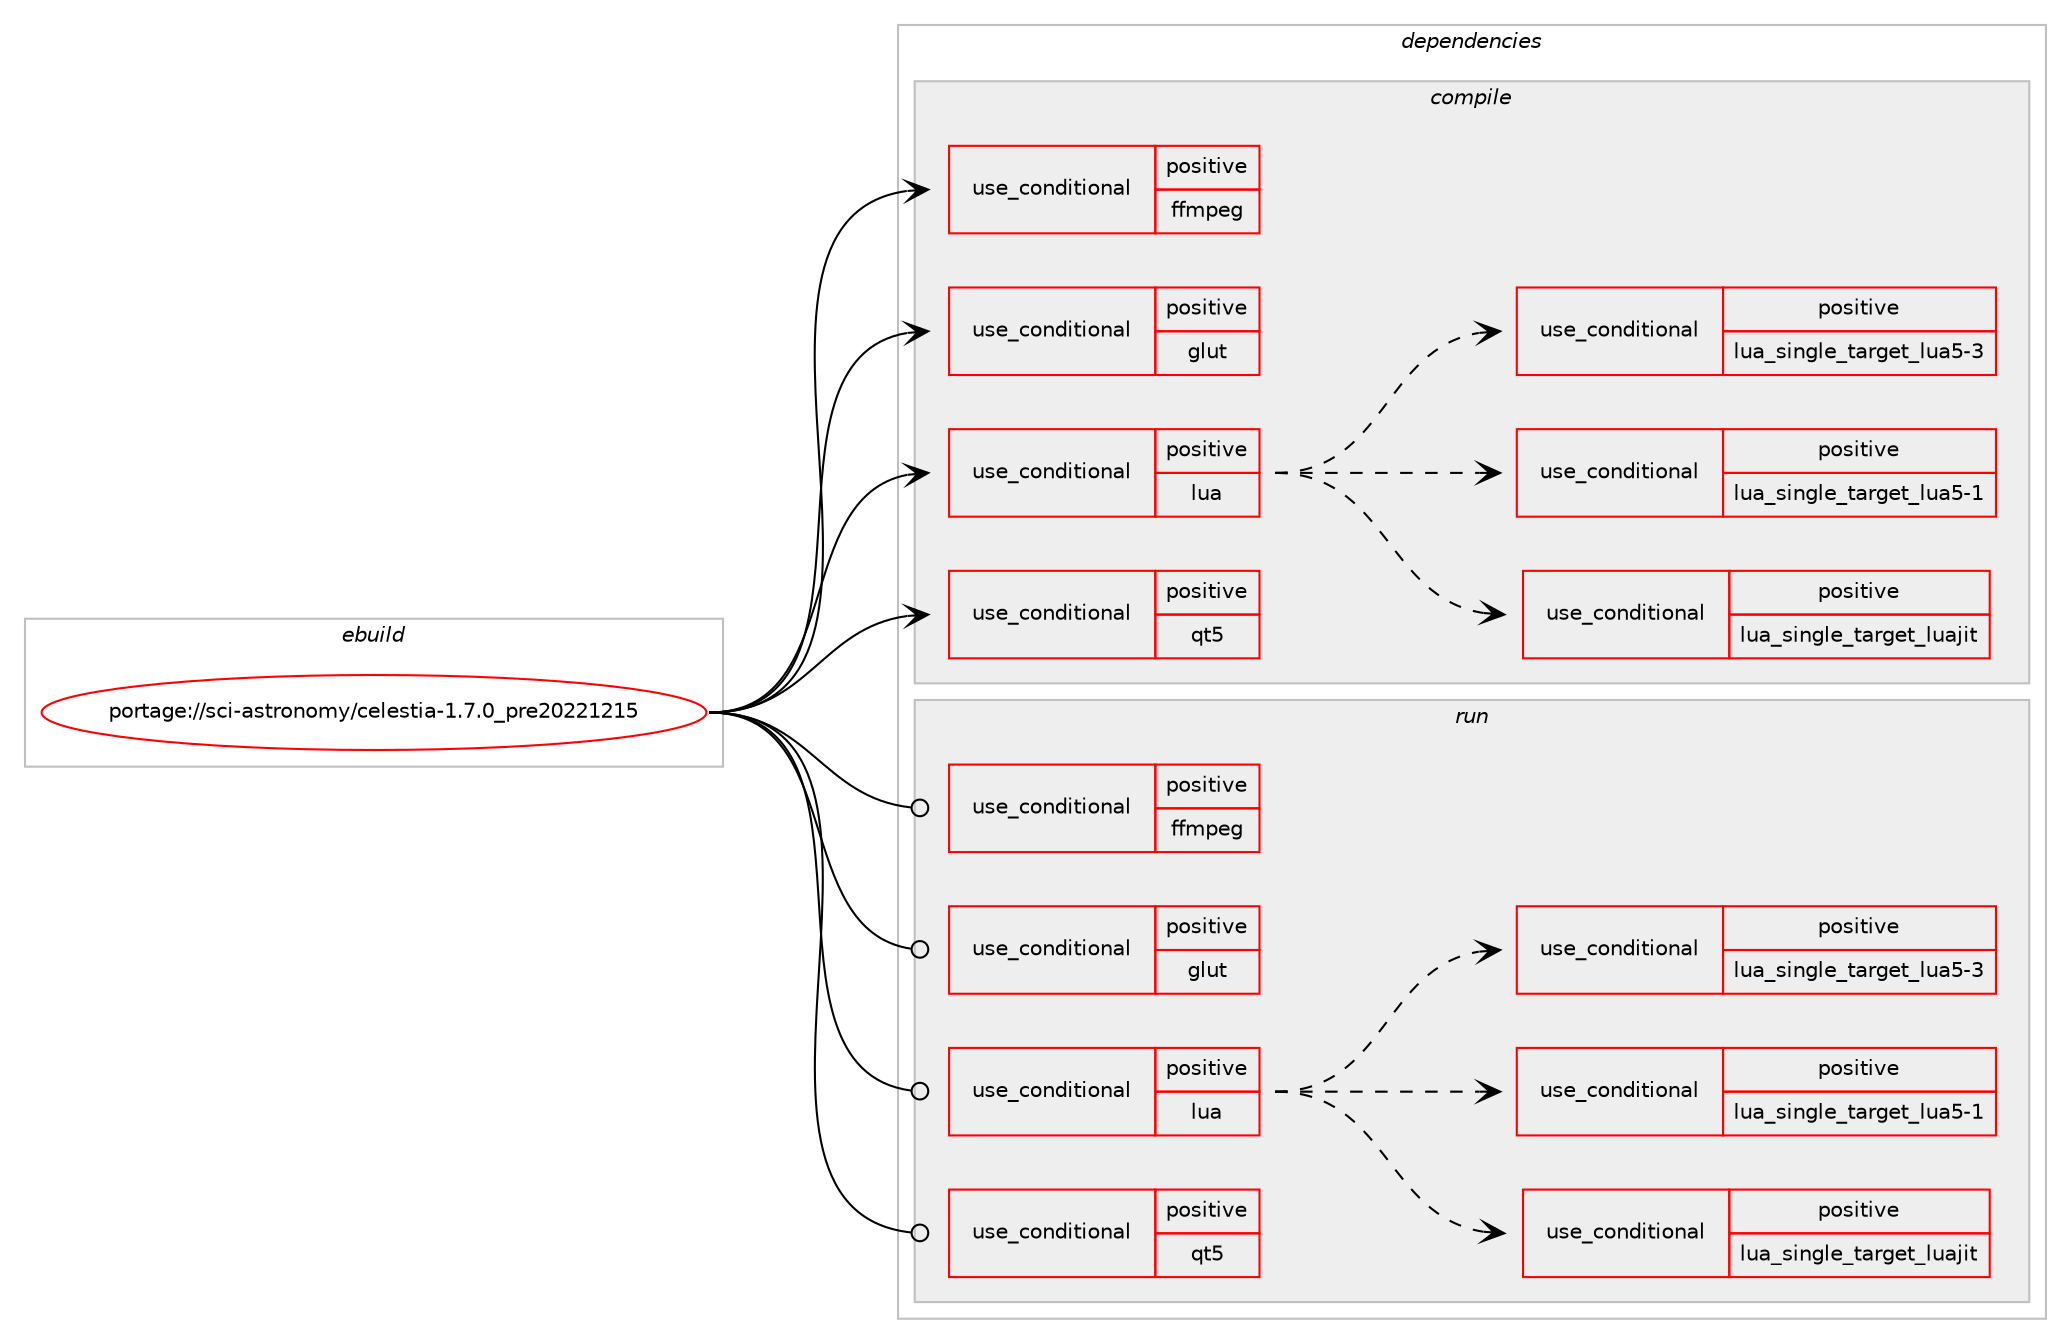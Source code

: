digraph prolog {

# *************
# Graph options
# *************

newrank=true;
concentrate=true;
compound=true;
graph [rankdir=LR,fontname=Helvetica,fontsize=10,ranksep=1.5];#, ranksep=2.5, nodesep=0.2];
edge  [arrowhead=vee];
node  [fontname=Helvetica,fontsize=10];

# **********
# The ebuild
# **********

subgraph cluster_leftcol {
color=gray;
rank=same;
label=<<i>ebuild</i>>;
id [label="portage://sci-astronomy/celestia-1.7.0_pre20221215", color=red, width=4, href="../sci-astronomy/celestia-1.7.0_pre20221215.svg"];
}

# ****************
# The dependencies
# ****************

subgraph cluster_midcol {
color=gray;
label=<<i>dependencies</i>>;
subgraph cluster_compile {
fillcolor="#eeeeee";
style=filled;
label=<<i>compile</i>>;
subgraph cond101065 {
dependency197253 [label=<<TABLE BORDER="0" CELLBORDER="1" CELLSPACING="0" CELLPADDING="4"><TR><TD ROWSPAN="3" CELLPADDING="10">use_conditional</TD></TR><TR><TD>positive</TD></TR><TR><TD>ffmpeg</TD></TR></TABLE>>, shape=none, color=red];
# *** BEGIN UNKNOWN DEPENDENCY TYPE (TODO) ***
# dependency197253 -> package_dependency(portage://sci-astronomy/celestia-1.7.0_pre20221215,install,no,media-video,ffmpeg,none,[,,],[slot(0)],[])
# *** END UNKNOWN DEPENDENCY TYPE (TODO) ***

}
id:e -> dependency197253:w [weight=20,style="solid",arrowhead="vee"];
subgraph cond101066 {
dependency197254 [label=<<TABLE BORDER="0" CELLBORDER="1" CELLSPACING="0" CELLPADDING="4"><TR><TD ROWSPAN="3" CELLPADDING="10">use_conditional</TD></TR><TR><TD>positive</TD></TR><TR><TD>glut</TD></TR></TABLE>>, shape=none, color=red];
# *** BEGIN UNKNOWN DEPENDENCY TYPE (TODO) ***
# dependency197254 -> package_dependency(portage://sci-astronomy/celestia-1.7.0_pre20221215,install,no,media-libs,freeglut,none,[,,],[],[])
# *** END UNKNOWN DEPENDENCY TYPE (TODO) ***

}
id:e -> dependency197254:w [weight=20,style="solid",arrowhead="vee"];
subgraph cond101067 {
dependency197255 [label=<<TABLE BORDER="0" CELLBORDER="1" CELLSPACING="0" CELLPADDING="4"><TR><TD ROWSPAN="3" CELLPADDING="10">use_conditional</TD></TR><TR><TD>positive</TD></TR><TR><TD>lua</TD></TR></TABLE>>, shape=none, color=red];
subgraph cond101068 {
dependency197256 [label=<<TABLE BORDER="0" CELLBORDER="1" CELLSPACING="0" CELLPADDING="4"><TR><TD ROWSPAN="3" CELLPADDING="10">use_conditional</TD></TR><TR><TD>positive</TD></TR><TR><TD>lua_single_target_luajit</TD></TR></TABLE>>, shape=none, color=red];
# *** BEGIN UNKNOWN DEPENDENCY TYPE (TODO) ***
# dependency197256 -> package_dependency(portage://sci-astronomy/celestia-1.7.0_pre20221215,install,no,dev-lang,luajit,none,[,,],any_same_slot,[])
# *** END UNKNOWN DEPENDENCY TYPE (TODO) ***

}
dependency197255:e -> dependency197256:w [weight=20,style="dashed",arrowhead="vee"];
subgraph cond101069 {
dependency197257 [label=<<TABLE BORDER="0" CELLBORDER="1" CELLSPACING="0" CELLPADDING="4"><TR><TD ROWSPAN="3" CELLPADDING="10">use_conditional</TD></TR><TR><TD>positive</TD></TR><TR><TD>lua_single_target_lua5-1</TD></TR></TABLE>>, shape=none, color=red];
# *** BEGIN UNKNOWN DEPENDENCY TYPE (TODO) ***
# dependency197257 -> package_dependency(portage://sci-astronomy/celestia-1.7.0_pre20221215,install,no,dev-lang,lua,none,[,,],[slot(5.1)],[])
# *** END UNKNOWN DEPENDENCY TYPE (TODO) ***

}
dependency197255:e -> dependency197257:w [weight=20,style="dashed",arrowhead="vee"];
subgraph cond101070 {
dependency197258 [label=<<TABLE BORDER="0" CELLBORDER="1" CELLSPACING="0" CELLPADDING="4"><TR><TD ROWSPAN="3" CELLPADDING="10">use_conditional</TD></TR><TR><TD>positive</TD></TR><TR><TD>lua_single_target_lua5-3</TD></TR></TABLE>>, shape=none, color=red];
# *** BEGIN UNKNOWN DEPENDENCY TYPE (TODO) ***
# dependency197258 -> package_dependency(portage://sci-astronomy/celestia-1.7.0_pre20221215,install,no,dev-lang,lua,none,[,,],[slot(5.3)],[])
# *** END UNKNOWN DEPENDENCY TYPE (TODO) ***

}
dependency197255:e -> dependency197258:w [weight=20,style="dashed",arrowhead="vee"];
}
id:e -> dependency197255:w [weight=20,style="solid",arrowhead="vee"];
subgraph cond101071 {
dependency197259 [label=<<TABLE BORDER="0" CELLBORDER="1" CELLSPACING="0" CELLPADDING="4"><TR><TD ROWSPAN="3" CELLPADDING="10">use_conditional</TD></TR><TR><TD>positive</TD></TR><TR><TD>qt5</TD></TR></TABLE>>, shape=none, color=red];
# *** BEGIN UNKNOWN DEPENDENCY TYPE (TODO) ***
# dependency197259 -> package_dependency(portage://sci-astronomy/celestia-1.7.0_pre20221215,install,no,dev-qt,qtcore,none,[,,],[slot(5)],[])
# *** END UNKNOWN DEPENDENCY TYPE (TODO) ***

# *** BEGIN UNKNOWN DEPENDENCY TYPE (TODO) ***
# dependency197259 -> package_dependency(portage://sci-astronomy/celestia-1.7.0_pre20221215,install,no,dev-qt,qtgui,none,[,,],[slot(5)],[])
# *** END UNKNOWN DEPENDENCY TYPE (TODO) ***

# *** BEGIN UNKNOWN DEPENDENCY TYPE (TODO) ***
# dependency197259 -> package_dependency(portage://sci-astronomy/celestia-1.7.0_pre20221215,install,no,dev-qt,qtopengl,none,[,,],[slot(5)],[])
# *** END UNKNOWN DEPENDENCY TYPE (TODO) ***

# *** BEGIN UNKNOWN DEPENDENCY TYPE (TODO) ***
# dependency197259 -> package_dependency(portage://sci-astronomy/celestia-1.7.0_pre20221215,install,no,dev-qt,qtwidgets,none,[,,],[slot(5)],[])
# *** END UNKNOWN DEPENDENCY TYPE (TODO) ***

}
id:e -> dependency197259:w [weight=20,style="solid",arrowhead="vee"];
# *** BEGIN UNKNOWN DEPENDENCY TYPE (TODO) ***
# id -> package_dependency(portage://sci-astronomy/celestia-1.7.0_pre20221215,install,no,dev-libs,libfmt,none,[,,],any_same_slot,[])
# *** END UNKNOWN DEPENDENCY TYPE (TODO) ***

# *** BEGIN UNKNOWN DEPENDENCY TYPE (TODO) ***
# id -> package_dependency(portage://sci-astronomy/celestia-1.7.0_pre20221215,install,no,media-libs,glew,none,[,,],[slot(0),equal],[])
# *** END UNKNOWN DEPENDENCY TYPE (TODO) ***

# *** BEGIN UNKNOWN DEPENDENCY TYPE (TODO) ***
# id -> package_dependency(portage://sci-astronomy/celestia-1.7.0_pre20221215,install,no,media-libs,libepoxy,none,[,,],[],[])
# *** END UNKNOWN DEPENDENCY TYPE (TODO) ***

# *** BEGIN UNKNOWN DEPENDENCY TYPE (TODO) ***
# id -> package_dependency(portage://sci-astronomy/celestia-1.7.0_pre20221215,install,no,media-libs,libjpeg-turbo,none,[,,],[slot(0),equal],[])
# *** END UNKNOWN DEPENDENCY TYPE (TODO) ***

# *** BEGIN UNKNOWN DEPENDENCY TYPE (TODO) ***
# id -> package_dependency(portage://sci-astronomy/celestia-1.7.0_pre20221215,install,no,media-libs,libpng,none,[,,],[slot(0),equal],[])
# *** END UNKNOWN DEPENDENCY TYPE (TODO) ***

# *** BEGIN UNKNOWN DEPENDENCY TYPE (TODO) ***
# id -> package_dependency(portage://sci-astronomy/celestia-1.7.0_pre20221215,install,no,sys-libs,zlib,none,[,,],any_same_slot,[])
# *** END UNKNOWN DEPENDENCY TYPE (TODO) ***

# *** BEGIN UNKNOWN DEPENDENCY TYPE (TODO) ***
# id -> package_dependency(portage://sci-astronomy/celestia-1.7.0_pre20221215,install,no,virtual,glu,none,[,,],[],[])
# *** END UNKNOWN DEPENDENCY TYPE (TODO) ***

# *** BEGIN UNKNOWN DEPENDENCY TYPE (TODO) ***
# id -> package_dependency(portage://sci-astronomy/celestia-1.7.0_pre20221215,install,no,virtual,opengl,none,[,,],[],[])
# *** END UNKNOWN DEPENDENCY TYPE (TODO) ***

}
subgraph cluster_compileandrun {
fillcolor="#eeeeee";
style=filled;
label=<<i>compile and run</i>>;
}
subgraph cluster_run {
fillcolor="#eeeeee";
style=filled;
label=<<i>run</i>>;
subgraph cond101072 {
dependency197260 [label=<<TABLE BORDER="0" CELLBORDER="1" CELLSPACING="0" CELLPADDING="4"><TR><TD ROWSPAN="3" CELLPADDING="10">use_conditional</TD></TR><TR><TD>positive</TD></TR><TR><TD>ffmpeg</TD></TR></TABLE>>, shape=none, color=red];
# *** BEGIN UNKNOWN DEPENDENCY TYPE (TODO) ***
# dependency197260 -> package_dependency(portage://sci-astronomy/celestia-1.7.0_pre20221215,run,no,media-video,ffmpeg,none,[,,],[slot(0)],[])
# *** END UNKNOWN DEPENDENCY TYPE (TODO) ***

}
id:e -> dependency197260:w [weight=20,style="solid",arrowhead="odot"];
subgraph cond101073 {
dependency197261 [label=<<TABLE BORDER="0" CELLBORDER="1" CELLSPACING="0" CELLPADDING="4"><TR><TD ROWSPAN="3" CELLPADDING="10">use_conditional</TD></TR><TR><TD>positive</TD></TR><TR><TD>glut</TD></TR></TABLE>>, shape=none, color=red];
# *** BEGIN UNKNOWN DEPENDENCY TYPE (TODO) ***
# dependency197261 -> package_dependency(portage://sci-astronomy/celestia-1.7.0_pre20221215,run,no,media-libs,freeglut,none,[,,],[],[])
# *** END UNKNOWN DEPENDENCY TYPE (TODO) ***

}
id:e -> dependency197261:w [weight=20,style="solid",arrowhead="odot"];
subgraph cond101074 {
dependency197262 [label=<<TABLE BORDER="0" CELLBORDER="1" CELLSPACING="0" CELLPADDING="4"><TR><TD ROWSPAN="3" CELLPADDING="10">use_conditional</TD></TR><TR><TD>positive</TD></TR><TR><TD>lua</TD></TR></TABLE>>, shape=none, color=red];
subgraph cond101075 {
dependency197263 [label=<<TABLE BORDER="0" CELLBORDER="1" CELLSPACING="0" CELLPADDING="4"><TR><TD ROWSPAN="3" CELLPADDING="10">use_conditional</TD></TR><TR><TD>positive</TD></TR><TR><TD>lua_single_target_luajit</TD></TR></TABLE>>, shape=none, color=red];
# *** BEGIN UNKNOWN DEPENDENCY TYPE (TODO) ***
# dependency197263 -> package_dependency(portage://sci-astronomy/celestia-1.7.0_pre20221215,run,no,dev-lang,luajit,none,[,,],any_same_slot,[])
# *** END UNKNOWN DEPENDENCY TYPE (TODO) ***

}
dependency197262:e -> dependency197263:w [weight=20,style="dashed",arrowhead="vee"];
subgraph cond101076 {
dependency197264 [label=<<TABLE BORDER="0" CELLBORDER="1" CELLSPACING="0" CELLPADDING="4"><TR><TD ROWSPAN="3" CELLPADDING="10">use_conditional</TD></TR><TR><TD>positive</TD></TR><TR><TD>lua_single_target_lua5-1</TD></TR></TABLE>>, shape=none, color=red];
# *** BEGIN UNKNOWN DEPENDENCY TYPE (TODO) ***
# dependency197264 -> package_dependency(portage://sci-astronomy/celestia-1.7.0_pre20221215,run,no,dev-lang,lua,none,[,,],[slot(5.1)],[])
# *** END UNKNOWN DEPENDENCY TYPE (TODO) ***

}
dependency197262:e -> dependency197264:w [weight=20,style="dashed",arrowhead="vee"];
subgraph cond101077 {
dependency197265 [label=<<TABLE BORDER="0" CELLBORDER="1" CELLSPACING="0" CELLPADDING="4"><TR><TD ROWSPAN="3" CELLPADDING="10">use_conditional</TD></TR><TR><TD>positive</TD></TR><TR><TD>lua_single_target_lua5-3</TD></TR></TABLE>>, shape=none, color=red];
# *** BEGIN UNKNOWN DEPENDENCY TYPE (TODO) ***
# dependency197265 -> package_dependency(portage://sci-astronomy/celestia-1.7.0_pre20221215,run,no,dev-lang,lua,none,[,,],[slot(5.3)],[])
# *** END UNKNOWN DEPENDENCY TYPE (TODO) ***

}
dependency197262:e -> dependency197265:w [weight=20,style="dashed",arrowhead="vee"];
}
id:e -> dependency197262:w [weight=20,style="solid",arrowhead="odot"];
subgraph cond101078 {
dependency197266 [label=<<TABLE BORDER="0" CELLBORDER="1" CELLSPACING="0" CELLPADDING="4"><TR><TD ROWSPAN="3" CELLPADDING="10">use_conditional</TD></TR><TR><TD>positive</TD></TR><TR><TD>qt5</TD></TR></TABLE>>, shape=none, color=red];
# *** BEGIN UNKNOWN DEPENDENCY TYPE (TODO) ***
# dependency197266 -> package_dependency(portage://sci-astronomy/celestia-1.7.0_pre20221215,run,no,dev-qt,qtcore,none,[,,],[slot(5)],[])
# *** END UNKNOWN DEPENDENCY TYPE (TODO) ***

# *** BEGIN UNKNOWN DEPENDENCY TYPE (TODO) ***
# dependency197266 -> package_dependency(portage://sci-astronomy/celestia-1.7.0_pre20221215,run,no,dev-qt,qtgui,none,[,,],[slot(5)],[])
# *** END UNKNOWN DEPENDENCY TYPE (TODO) ***

# *** BEGIN UNKNOWN DEPENDENCY TYPE (TODO) ***
# dependency197266 -> package_dependency(portage://sci-astronomy/celestia-1.7.0_pre20221215,run,no,dev-qt,qtopengl,none,[,,],[slot(5)],[])
# *** END UNKNOWN DEPENDENCY TYPE (TODO) ***

# *** BEGIN UNKNOWN DEPENDENCY TYPE (TODO) ***
# dependency197266 -> package_dependency(portage://sci-astronomy/celestia-1.7.0_pre20221215,run,no,dev-qt,qtwidgets,none,[,,],[slot(5)],[])
# *** END UNKNOWN DEPENDENCY TYPE (TODO) ***

}
id:e -> dependency197266:w [weight=20,style="solid",arrowhead="odot"];
# *** BEGIN UNKNOWN DEPENDENCY TYPE (TODO) ***
# id -> package_dependency(portage://sci-astronomy/celestia-1.7.0_pre20221215,run,no,dev-libs,libfmt,none,[,,],any_same_slot,[])
# *** END UNKNOWN DEPENDENCY TYPE (TODO) ***

# *** BEGIN UNKNOWN DEPENDENCY TYPE (TODO) ***
# id -> package_dependency(portage://sci-astronomy/celestia-1.7.0_pre20221215,run,no,media-libs,glew,none,[,,],[slot(0),equal],[])
# *** END UNKNOWN DEPENDENCY TYPE (TODO) ***

# *** BEGIN UNKNOWN DEPENDENCY TYPE (TODO) ***
# id -> package_dependency(portage://sci-astronomy/celestia-1.7.0_pre20221215,run,no,media-libs,libepoxy,none,[,,],[],[])
# *** END UNKNOWN DEPENDENCY TYPE (TODO) ***

# *** BEGIN UNKNOWN DEPENDENCY TYPE (TODO) ***
# id -> package_dependency(portage://sci-astronomy/celestia-1.7.0_pre20221215,run,no,media-libs,libjpeg-turbo,none,[,,],[slot(0),equal],[])
# *** END UNKNOWN DEPENDENCY TYPE (TODO) ***

# *** BEGIN UNKNOWN DEPENDENCY TYPE (TODO) ***
# id -> package_dependency(portage://sci-astronomy/celestia-1.7.0_pre20221215,run,no,media-libs,libpng,none,[,,],[slot(0),equal],[])
# *** END UNKNOWN DEPENDENCY TYPE (TODO) ***

# *** BEGIN UNKNOWN DEPENDENCY TYPE (TODO) ***
# id -> package_dependency(portage://sci-astronomy/celestia-1.7.0_pre20221215,run,no,sys-libs,zlib,none,[,,],any_same_slot,[])
# *** END UNKNOWN DEPENDENCY TYPE (TODO) ***

# *** BEGIN UNKNOWN DEPENDENCY TYPE (TODO) ***
# id -> package_dependency(portage://sci-astronomy/celestia-1.7.0_pre20221215,run,no,virtual,glu,none,[,,],[],[])
# *** END UNKNOWN DEPENDENCY TYPE (TODO) ***

# *** BEGIN UNKNOWN DEPENDENCY TYPE (TODO) ***
# id -> package_dependency(portage://sci-astronomy/celestia-1.7.0_pre20221215,run,no,virtual,opengl,none,[,,],[],[])
# *** END UNKNOWN DEPENDENCY TYPE (TODO) ***

}
}

# **************
# The candidates
# **************

subgraph cluster_choices {
rank=same;
color=gray;
label=<<i>candidates</i>>;

}

}
